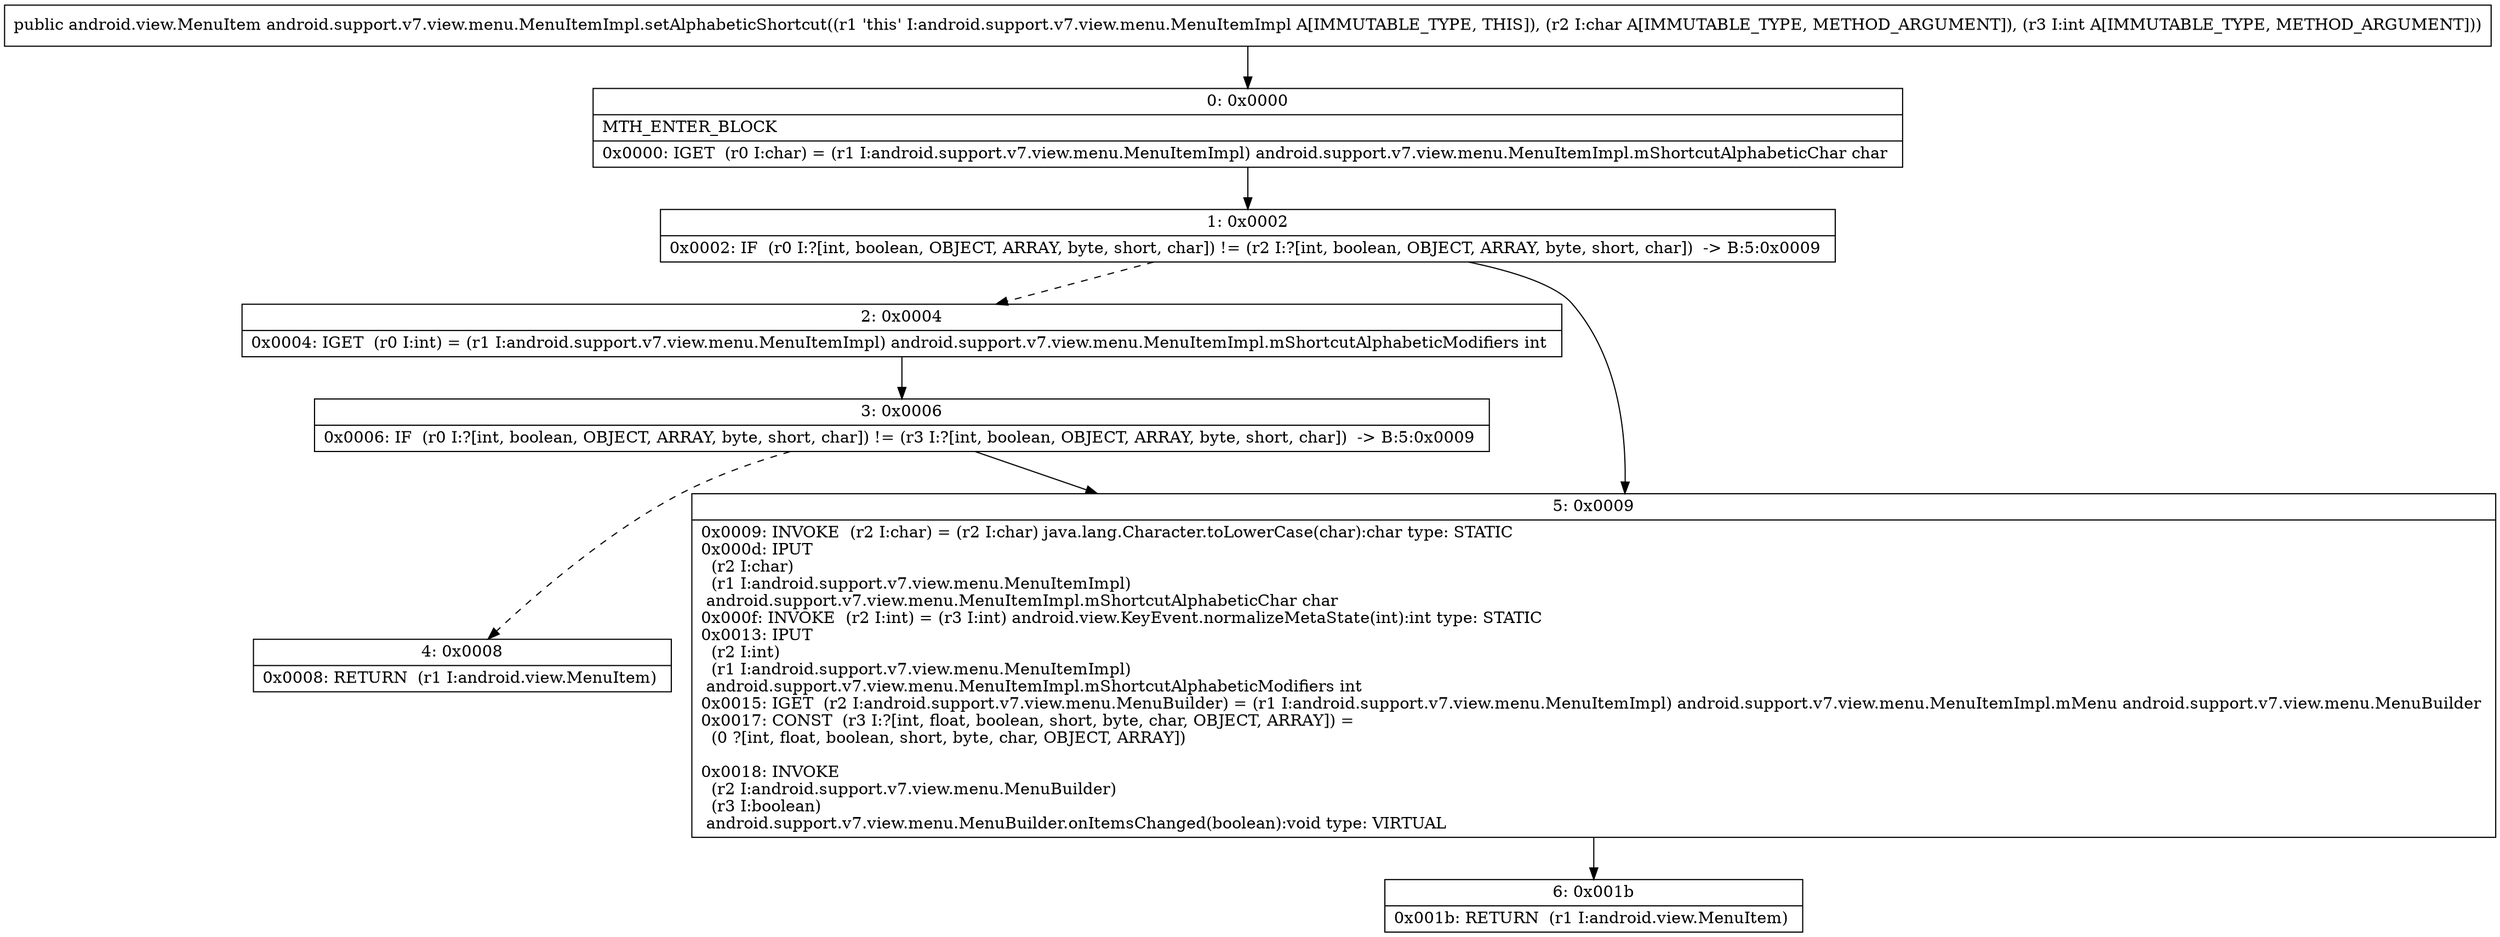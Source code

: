 digraph "CFG forandroid.support.v7.view.menu.MenuItemImpl.setAlphabeticShortcut(CI)Landroid\/view\/MenuItem;" {
Node_0 [shape=record,label="{0\:\ 0x0000|MTH_ENTER_BLOCK\l|0x0000: IGET  (r0 I:char) = (r1 I:android.support.v7.view.menu.MenuItemImpl) android.support.v7.view.menu.MenuItemImpl.mShortcutAlphabeticChar char \l}"];
Node_1 [shape=record,label="{1\:\ 0x0002|0x0002: IF  (r0 I:?[int, boolean, OBJECT, ARRAY, byte, short, char]) != (r2 I:?[int, boolean, OBJECT, ARRAY, byte, short, char])  \-\> B:5:0x0009 \l}"];
Node_2 [shape=record,label="{2\:\ 0x0004|0x0004: IGET  (r0 I:int) = (r1 I:android.support.v7.view.menu.MenuItemImpl) android.support.v7.view.menu.MenuItemImpl.mShortcutAlphabeticModifiers int \l}"];
Node_3 [shape=record,label="{3\:\ 0x0006|0x0006: IF  (r0 I:?[int, boolean, OBJECT, ARRAY, byte, short, char]) != (r3 I:?[int, boolean, OBJECT, ARRAY, byte, short, char])  \-\> B:5:0x0009 \l}"];
Node_4 [shape=record,label="{4\:\ 0x0008|0x0008: RETURN  (r1 I:android.view.MenuItem) \l}"];
Node_5 [shape=record,label="{5\:\ 0x0009|0x0009: INVOKE  (r2 I:char) = (r2 I:char) java.lang.Character.toLowerCase(char):char type: STATIC \l0x000d: IPUT  \l  (r2 I:char)\l  (r1 I:android.support.v7.view.menu.MenuItemImpl)\l android.support.v7.view.menu.MenuItemImpl.mShortcutAlphabeticChar char \l0x000f: INVOKE  (r2 I:int) = (r3 I:int) android.view.KeyEvent.normalizeMetaState(int):int type: STATIC \l0x0013: IPUT  \l  (r2 I:int)\l  (r1 I:android.support.v7.view.menu.MenuItemImpl)\l android.support.v7.view.menu.MenuItemImpl.mShortcutAlphabeticModifiers int \l0x0015: IGET  (r2 I:android.support.v7.view.menu.MenuBuilder) = (r1 I:android.support.v7.view.menu.MenuItemImpl) android.support.v7.view.menu.MenuItemImpl.mMenu android.support.v7.view.menu.MenuBuilder \l0x0017: CONST  (r3 I:?[int, float, boolean, short, byte, char, OBJECT, ARRAY]) = \l  (0 ?[int, float, boolean, short, byte, char, OBJECT, ARRAY])\l \l0x0018: INVOKE  \l  (r2 I:android.support.v7.view.menu.MenuBuilder)\l  (r3 I:boolean)\l android.support.v7.view.menu.MenuBuilder.onItemsChanged(boolean):void type: VIRTUAL \l}"];
Node_6 [shape=record,label="{6\:\ 0x001b|0x001b: RETURN  (r1 I:android.view.MenuItem) \l}"];
MethodNode[shape=record,label="{public android.view.MenuItem android.support.v7.view.menu.MenuItemImpl.setAlphabeticShortcut((r1 'this' I:android.support.v7.view.menu.MenuItemImpl A[IMMUTABLE_TYPE, THIS]), (r2 I:char A[IMMUTABLE_TYPE, METHOD_ARGUMENT]), (r3 I:int A[IMMUTABLE_TYPE, METHOD_ARGUMENT])) }"];
MethodNode -> Node_0;
Node_0 -> Node_1;
Node_1 -> Node_2[style=dashed];
Node_1 -> Node_5;
Node_2 -> Node_3;
Node_3 -> Node_4[style=dashed];
Node_3 -> Node_5;
Node_5 -> Node_6;
}

